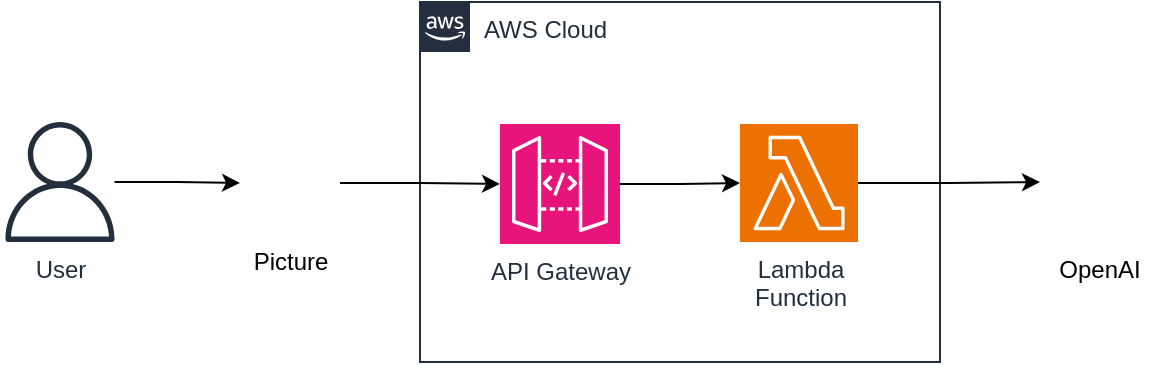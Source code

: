 <mxfile version="24.2.2" type="device">
  <diagram name="Page-1" id="5vvJBarFaG8kQ3ZsbAbO">
    <mxGraphModel dx="1434" dy="772" grid="1" gridSize="10" guides="1" tooltips="1" connect="1" arrows="1" fold="1" page="1" pageScale="1" pageWidth="850" pageHeight="1100" math="0" shadow="0">
      <root>
        <mxCell id="0" />
        <mxCell id="1" parent="0" />
        <mxCell id="gNXtZLl0SJeopdAhFCKV-8" style="edgeStyle=orthogonalEdgeStyle;rounded=0;orthogonalLoop=1;jettySize=auto;html=1;" edge="1" parent="1" source="gNXtZLl0SJeopdAhFCKV-1" target="gNXtZLl0SJeopdAhFCKV-3">
          <mxGeometry relative="1" as="geometry" />
        </mxCell>
        <mxCell id="gNXtZLl0SJeopdAhFCKV-1" value="User" style="sketch=0;outlineConnect=0;fontColor=#232F3E;gradientColor=none;fillColor=#232F3D;strokeColor=none;dashed=0;verticalLabelPosition=bottom;verticalAlign=top;align=center;html=1;fontSize=12;fontStyle=0;aspect=fixed;pointerEvents=1;shape=mxgraph.aws4.user;" vertex="1" parent="1">
          <mxGeometry x="10" y="70" width="60" height="60" as="geometry" />
        </mxCell>
        <mxCell id="gNXtZLl0SJeopdAhFCKV-2" value="AWS Cloud" style="points=[[0,0],[0.25,0],[0.5,0],[0.75,0],[1,0],[1,0.25],[1,0.5],[1,0.75],[1,1],[0.75,1],[0.5,1],[0.25,1],[0,1],[0,0.75],[0,0.5],[0,0.25]];outlineConnect=0;gradientColor=none;html=1;whiteSpace=wrap;fontSize=12;fontStyle=0;container=0;pointerEvents=0;collapsible=0;recursiveResize=0;shape=mxgraph.aws4.group;grIcon=mxgraph.aws4.group_aws_cloud_alt;strokeColor=#232F3E;fillColor=none;verticalAlign=top;align=left;spacingLeft=30;fontColor=#232F3E;dashed=0;" vertex="1" parent="1">
          <mxGeometry x="220" y="10" width="260" height="180" as="geometry" />
        </mxCell>
        <mxCell id="gNXtZLl0SJeopdAhFCKV-9" style="edgeStyle=orthogonalEdgeStyle;rounded=0;orthogonalLoop=1;jettySize=auto;html=1;" edge="1" parent="1" source="gNXtZLl0SJeopdAhFCKV-3" target="gNXtZLl0SJeopdAhFCKV-4">
          <mxGeometry relative="1" as="geometry" />
        </mxCell>
        <mxCell id="gNXtZLl0SJeopdAhFCKV-3" value="Picture" style="shape=image;html=1;verticalAlign=top;verticalLabelPosition=bottom;labelBackgroundColor=#ffffff;imageAspect=0;aspect=fixed;image=https://cdn4.iconfinder.com/data/icons/essential-3/32/346-Document_Picture-128.png;imageBorder=none;" vertex="1" parent="1">
          <mxGeometry x="130" y="75.5" width="50" height="50" as="geometry" />
        </mxCell>
        <mxCell id="gNXtZLl0SJeopdAhFCKV-7" value="OpenAI" style="shape=image;verticalLabelPosition=bottom;labelBackgroundColor=default;verticalAlign=top;aspect=fixed;imageAspect=0;image=https://alfred.app/workflows/alfredapp/openai/icon.png;" vertex="1" parent="1">
          <mxGeometry x="530" y="70" width="60" height="60" as="geometry" />
        </mxCell>
        <mxCell id="gNXtZLl0SJeopdAhFCKV-12" style="edgeStyle=orthogonalEdgeStyle;rounded=0;orthogonalLoop=1;jettySize=auto;html=1;" edge="1" parent="1" source="gNXtZLl0SJeopdAhFCKV-5" target="gNXtZLl0SJeopdAhFCKV-7">
          <mxGeometry relative="1" as="geometry" />
        </mxCell>
        <mxCell id="gNXtZLl0SJeopdAhFCKV-4" value="API Gateway" style="sketch=0;points=[[0,0,0],[0.25,0,0],[0.5,0,0],[0.75,0,0],[1,0,0],[0,1,0],[0.25,1,0],[0.5,1,0],[0.75,1,0],[1,1,0],[0,0.25,0],[0,0.5,0],[0,0.75,0],[1,0.25,0],[1,0.5,0],[1,0.75,0]];outlineConnect=0;fontColor=#232F3E;fillColor=#E7157B;strokeColor=#ffffff;dashed=0;verticalLabelPosition=bottom;verticalAlign=top;align=center;html=1;fontSize=12;fontStyle=0;aspect=fixed;shape=mxgraph.aws4.resourceIcon;resIcon=mxgraph.aws4.api_gateway;" vertex="1" parent="1">
          <mxGeometry x="260" y="71" width="60" height="60" as="geometry" />
        </mxCell>
        <mxCell id="gNXtZLl0SJeopdAhFCKV-5" value="Lambda&lt;div&gt;Function&lt;/div&gt;" style="sketch=0;points=[[0,0,0],[0.25,0,0],[0.5,0,0],[0.75,0,0],[1,0,0],[0,1,0],[0.25,1,0],[0.5,1,0],[0.75,1,0],[1,1,0],[0,0.25,0],[0,0.5,0],[0,0.75,0],[1,0.25,0],[1,0.5,0],[1,0.75,0]];outlineConnect=0;fontColor=#232F3E;fillColor=#ED7100;strokeColor=#ffffff;dashed=0;verticalLabelPosition=bottom;verticalAlign=top;align=center;html=1;fontSize=12;fontStyle=0;aspect=fixed;shape=mxgraph.aws4.resourceIcon;resIcon=mxgraph.aws4.lambda;" vertex="1" parent="1">
          <mxGeometry x="380" y="71" width="59" height="59" as="geometry" />
        </mxCell>
        <mxCell id="gNXtZLl0SJeopdAhFCKV-10" style="edgeStyle=orthogonalEdgeStyle;rounded=0;orthogonalLoop=1;jettySize=auto;html=1;entryX=0;entryY=0.5;entryDx=0;entryDy=0;entryPerimeter=0;" edge="1" parent="1" source="gNXtZLl0SJeopdAhFCKV-4" target="gNXtZLl0SJeopdAhFCKV-5">
          <mxGeometry relative="1" as="geometry" />
        </mxCell>
      </root>
    </mxGraphModel>
  </diagram>
</mxfile>
